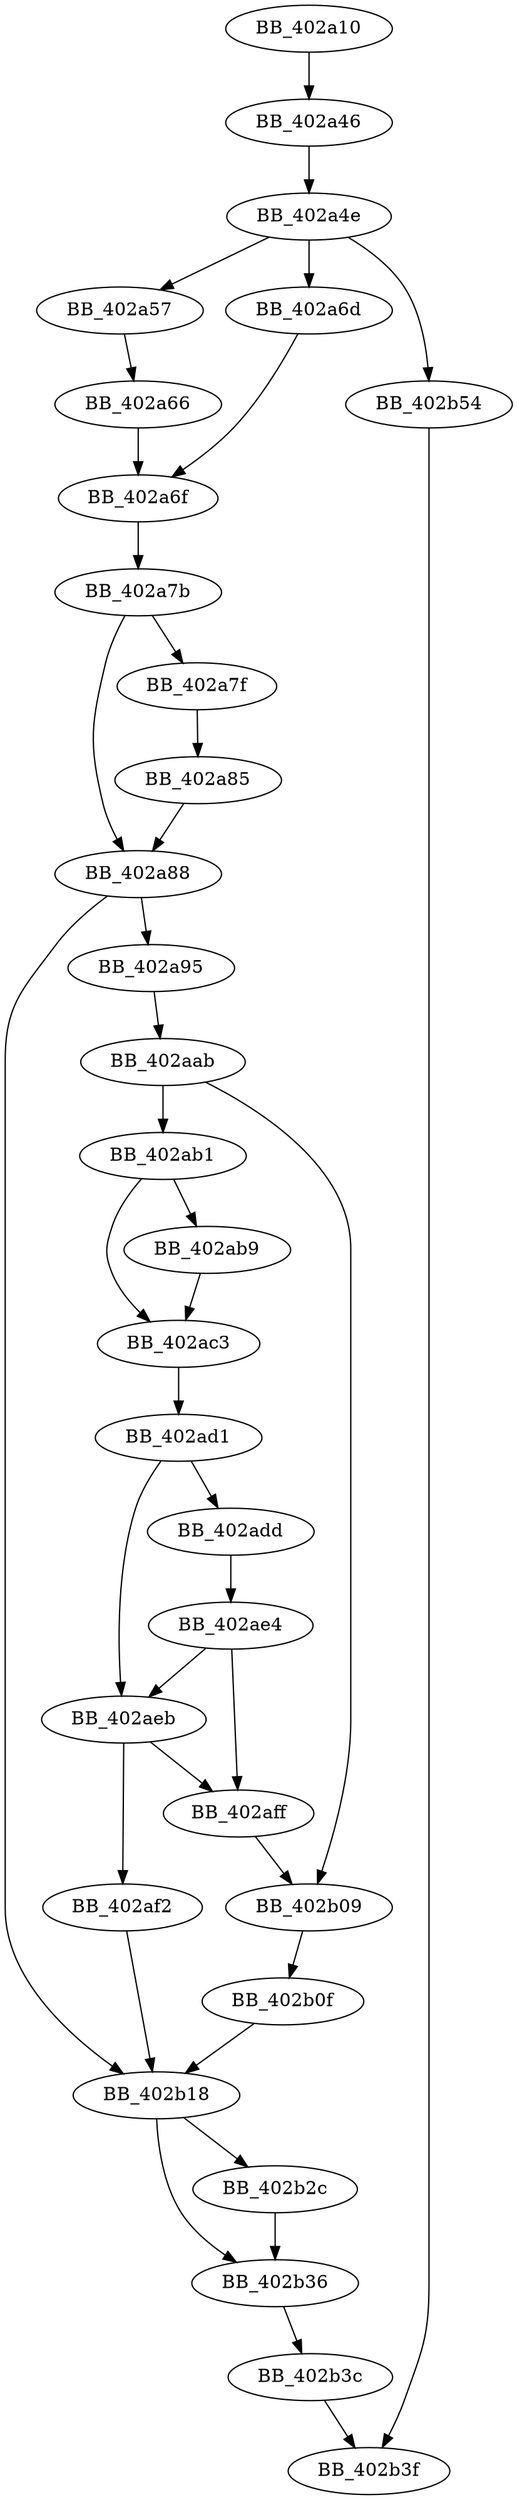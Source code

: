 DiGraph sub_402A10{
BB_402a10->BB_402a46
BB_402a46->BB_402a4e
BB_402a4e->BB_402a57
BB_402a4e->BB_402a6d
BB_402a4e->BB_402b54
BB_402a57->BB_402a66
BB_402a66->BB_402a6f
BB_402a6d->BB_402a6f
BB_402a6f->BB_402a7b
BB_402a7b->BB_402a7f
BB_402a7b->BB_402a88
BB_402a7f->BB_402a85
BB_402a85->BB_402a88
BB_402a88->BB_402a95
BB_402a88->BB_402b18
BB_402a95->BB_402aab
BB_402aab->BB_402ab1
BB_402aab->BB_402b09
BB_402ab1->BB_402ab9
BB_402ab1->BB_402ac3
BB_402ab9->BB_402ac3
BB_402ac3->BB_402ad1
BB_402ad1->BB_402add
BB_402ad1->BB_402aeb
BB_402add->BB_402ae4
BB_402ae4->BB_402aeb
BB_402ae4->BB_402aff
BB_402aeb->BB_402af2
BB_402aeb->BB_402aff
BB_402af2->BB_402b18
BB_402aff->BB_402b09
BB_402b09->BB_402b0f
BB_402b0f->BB_402b18
BB_402b18->BB_402b2c
BB_402b18->BB_402b36
BB_402b2c->BB_402b36
BB_402b36->BB_402b3c
BB_402b3c->BB_402b3f
BB_402b54->BB_402b3f
}
